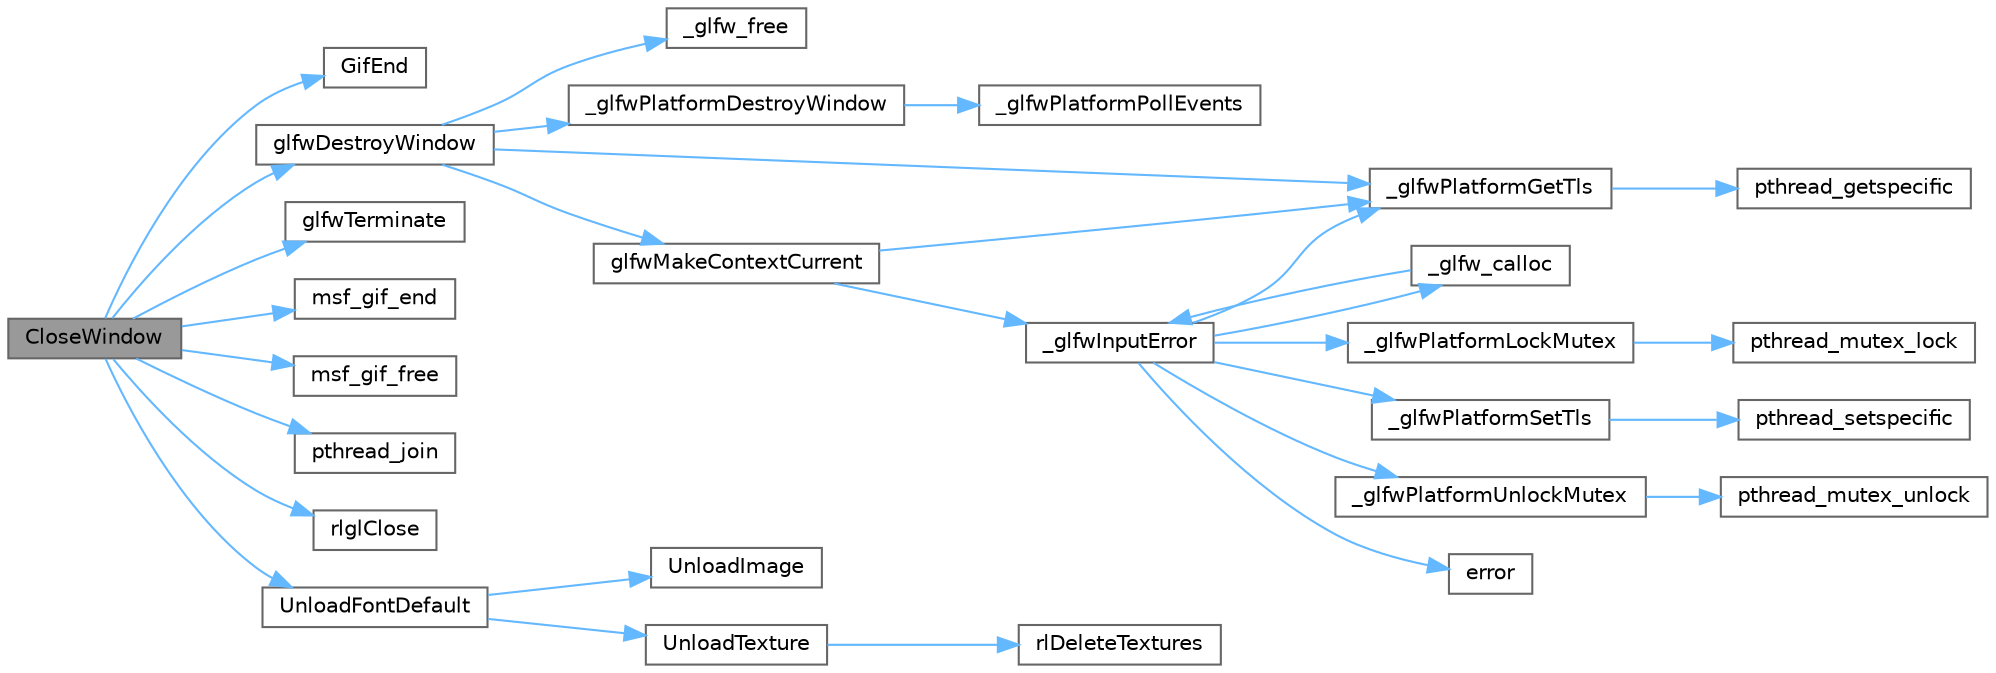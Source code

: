 digraph "CloseWindow"
{
 // LATEX_PDF_SIZE
  bgcolor="transparent";
  edge [fontname=Helvetica,fontsize=10,labelfontname=Helvetica,labelfontsize=10];
  node [fontname=Helvetica,fontsize=10,shape=box,height=0.2,width=0.4];
  rankdir="LR";
  Node1 [id="Node000001",label="CloseWindow",height=0.2,width=0.4,color="gray40", fillcolor="grey60", style="filled", fontcolor="black",tooltip=" "];
  Node1 -> Node2 [id="edge59_Node000001_Node000002",color="steelblue1",style="solid",tooltip=" "];
  Node2 [id="Node000002",label="GifEnd",height=0.2,width=0.4,color="grey40", fillcolor="white", style="filled",URL="$_classes_2lib_2raylib_2src_2external_2rgif_8h.html#a507dc6e654a007379baea679b1ff64ec",tooltip=" "];
  Node1 -> Node3 [id="edge60_Node000001_Node000003",color="steelblue1",style="solid",tooltip=" "];
  Node3 [id="Node000003",label="glfwDestroyWindow",height=0.2,width=0.4,color="grey40", fillcolor="white", style="filled",URL="$group__window.html#ga806747476b7247d292be3711c323ea10",tooltip="Destroys the specified window and its context."];
  Node3 -> Node4 [id="edge61_Node000003_Node000004",color="steelblue1",style="solid",tooltip=" "];
  Node4 [id="Node000004",label="_glfw_free",height=0.2,width=0.4,color="grey40", fillcolor="white", style="filled",URL="$_classes_2lib_2external_2glfw_2src_2init_8c.html#abcf72962b101a8a5c539da1a278b0e9e",tooltip=" "];
  Node3 -> Node5 [id="edge62_Node000003_Node000005",color="steelblue1",style="solid",tooltip=" "];
  Node5 [id="Node000005",label="_glfwPlatformDestroyWindow",height=0.2,width=0.4,color="grey40", fillcolor="white", style="filled",URL="$_classes_2lib_2raylib_2src_2external_2glfw_2src_2cocoa__window_8m.html#a89f7ad4aa22c7f523ab39db732314119",tooltip=" "];
  Node5 -> Node6 [id="edge63_Node000005_Node000006",color="steelblue1",style="solid",tooltip=" "];
  Node6 [id="Node000006",label="_glfwPlatformPollEvents",height=0.2,width=0.4,color="grey40", fillcolor="white", style="filled",URL="$_classes_2lib_2raylib_2src_2external_2glfw_2src_2cocoa__window_8m.html#a3b129633a113e1d2bc159af038629dda",tooltip=" "];
  Node3 -> Node7 [id="edge64_Node000003_Node000007",color="steelblue1",style="solid",tooltip=" "];
  Node7 [id="Node000007",label="_glfwPlatformGetTls",height=0.2,width=0.4,color="grey40", fillcolor="white", style="filled",URL="$_old_2_classes_2lib_2raylib_2src_2external_2glfw_2src_2win32__thread_8c.html#a7d2f6e8ecd2e06f2e86d9446d642bd00",tooltip=" "];
  Node7 -> Node8 [id="edge65_Node000007_Node000008",color="steelblue1",style="solid",tooltip=" "];
  Node8 [id="Node000008",label="pthread_getspecific",height=0.2,width=0.4,color="grey40", fillcolor="white", style="filled",URL="$_classes_2lib_2pthread_8h.html#a118837985ccd3a829c518928ec32c1ac",tooltip=" "];
  Node3 -> Node9 [id="edge66_Node000003_Node000009",color="steelblue1",style="solid",tooltip=" "];
  Node9 [id="Node000009",label="glfwMakeContextCurrent",height=0.2,width=0.4,color="grey40", fillcolor="white", style="filled",URL="$group__context.html#gafd76c93e15ec8b0b90506a9936a46185",tooltip="Makes the context of the specified window current for the calling thread."];
  Node9 -> Node10 [id="edge67_Node000009_Node000010",color="steelblue1",style="solid",tooltip=" "];
  Node10 [id="Node000010",label="_glfwInputError",height=0.2,width=0.4,color="grey40", fillcolor="white", style="filled",URL="$_classes_2lib_2external_2glfw_2src_2init_8c.html#a3287b282ec57a4a89127ae51f49f10f5",tooltip=" "];
  Node10 -> Node11 [id="edge68_Node000010_Node000011",color="steelblue1",style="solid",tooltip=" "];
  Node11 [id="Node000011",label="_glfw_calloc",height=0.2,width=0.4,color="grey40", fillcolor="white", style="filled",URL="$_classes_2lib_2external_2glfw_2src_2init_8c.html#a88a6e01ef5c1245a6d2a5e62b02e5678",tooltip=" "];
  Node11 -> Node10 [id="edge69_Node000011_Node000010",color="steelblue1",style="solid",tooltip=" "];
  Node10 -> Node7 [id="edge70_Node000010_Node000007",color="steelblue1",style="solid",tooltip=" "];
  Node10 -> Node12 [id="edge71_Node000010_Node000012",color="steelblue1",style="solid",tooltip=" "];
  Node12 [id="Node000012",label="_glfwPlatformLockMutex",height=0.2,width=0.4,color="grey40", fillcolor="white", style="filled",URL="$_old_2_classes_2lib_2raylib_2src_2external_2glfw_2src_2win32__thread_8c.html#a2677e4d211fbe9b2dc96d16e91c98930",tooltip=" "];
  Node12 -> Node13 [id="edge72_Node000012_Node000013",color="steelblue1",style="solid",tooltip=" "];
  Node13 [id="Node000013",label="pthread_mutex_lock",height=0.2,width=0.4,color="grey40", fillcolor="white", style="filled",URL="$_classes_2lib_2pthread_8h.html#a4ca880f3d1afbb33cea07c60934cc49a",tooltip=" "];
  Node10 -> Node14 [id="edge73_Node000010_Node000014",color="steelblue1",style="solid",tooltip=" "];
  Node14 [id="Node000014",label="_glfwPlatformSetTls",height=0.2,width=0.4,color="grey40", fillcolor="white", style="filled",URL="$_old_2_classes_2lib_2raylib_2src_2external_2glfw_2src_2win32__thread_8c.html#a302f48b6d4dba6b3579449d8a43cfae7",tooltip=" "];
  Node14 -> Node15 [id="edge74_Node000014_Node000015",color="steelblue1",style="solid",tooltip=" "];
  Node15 [id="Node000015",label="pthread_setspecific",height=0.2,width=0.4,color="grey40", fillcolor="white", style="filled",URL="$_classes_2lib_2pthread_8h.html#a828266e605ec695f7a5b3096b486e70e",tooltip=" "];
  Node10 -> Node16 [id="edge75_Node000010_Node000016",color="steelblue1",style="solid",tooltip=" "];
  Node16 [id="Node000016",label="_glfwPlatformUnlockMutex",height=0.2,width=0.4,color="grey40", fillcolor="white", style="filled",URL="$_old_2_classes_2lib_2raylib_2src_2external_2glfw_2src_2win32__thread_8c.html#a8b7744446237b1c292ba8a0b9d5e7f90",tooltip=" "];
  Node16 -> Node17 [id="edge76_Node000016_Node000017",color="steelblue1",style="solid",tooltip=" "];
  Node17 [id="Node000017",label="pthread_mutex_unlock",height=0.2,width=0.4,color="grey40", fillcolor="white", style="filled",URL="$_classes_2lib_2pthread_8h.html#a7e057138b5fb17da713695ebb25732e1",tooltip=" "];
  Node10 -> Node18 [id="edge77_Node000010_Node000018",color="steelblue1",style="solid",tooltip=" "];
  Node18 [id="Node000018",label="error",height=0.2,width=0.4,color="grey40", fillcolor="white", style="filled",URL="$_classes_2lib_2glm_2test_2core_2core__func__integer__bit__count_8cpp.html#ab34dedbf30a51859090cbab92fa60edb",tooltip=" "];
  Node9 -> Node7 [id="edge78_Node000009_Node000007",color="steelblue1",style="solid",tooltip=" "];
  Node1 -> Node19 [id="edge79_Node000001_Node000019",color="steelblue1",style="solid",tooltip=" "];
  Node19 [id="Node000019",label="glfwTerminate",height=0.2,width=0.4,color="grey40", fillcolor="white", style="filled",URL="$group__init.html#gafd90e6fd4819ea9e22e5e739519a6504",tooltip="Terminates the GLFW library."];
  Node1 -> Node20 [id="edge80_Node000001_Node000020",color="steelblue1",style="solid",tooltip=" "];
  Node20 [id="Node000020",label="msf_gif_end",height=0.2,width=0.4,color="grey40", fillcolor="white", style="filled",URL="$_classes_2lib_2external_2msf__gif_8h.html#a866da5b406360865244db94376ff69c5",tooltip=" "];
  Node1 -> Node21 [id="edge81_Node000001_Node000021",color="steelblue1",style="solid",tooltip=" "];
  Node21 [id="Node000021",label="msf_gif_free",height=0.2,width=0.4,color="grey40", fillcolor="white", style="filled",URL="$_classes_2lib_2external_2msf__gif_8h.html#a1a1d6a8b4cfcdada4ba367d39b4d14c9",tooltip=" "];
  Node1 -> Node22 [id="edge82_Node000001_Node000022",color="steelblue1",style="solid",tooltip=" "];
  Node22 [id="Node000022",label="pthread_join",height=0.2,width=0.4,color="grey40", fillcolor="white", style="filled",URL="$_classes_2lib_2pthread_8h.html#a25b888453922185b872e6c87aee3e214",tooltip=" "];
  Node1 -> Node23 [id="edge83_Node000001_Node000023",color="steelblue1",style="solid",tooltip=" "];
  Node23 [id="Node000023",label="rlglClose",height=0.2,width=0.4,color="grey40", fillcolor="white", style="filled",URL="$_classes_2lib_2raylib_2src_2rlgl_8h.html#a396fee539aae95ba6a5bbf1fd3330182",tooltip=" "];
  Node1 -> Node24 [id="edge84_Node000001_Node000024",color="steelblue1",style="solid",tooltip=" "];
  Node24 [id="Node000024",label="UnloadFontDefault",height=0.2,width=0.4,color="grey40", fillcolor="white", style="filled",URL="$_old_2_classes_2lib_2rtext_8c.html#a24ffb11e46b52a9706555b02ccbc19da",tooltip=" "];
  Node24 -> Node25 [id="edge85_Node000024_Node000025",color="steelblue1",style="solid",tooltip=" "];
  Node25 [id="Node000025",label="UnloadImage",height=0.2,width=0.4,color="grey40", fillcolor="white", style="filled",URL="$_old_2_classes_2lib_2rtextures_8c.html#a5d8cbdba9e93010d7a4344482fd01d2a",tooltip=" "];
  Node24 -> Node26 [id="edge86_Node000024_Node000026",color="steelblue1",style="solid",tooltip=" "];
  Node26 [id="Node000026",label="UnloadTexture",height=0.2,width=0.4,color="grey40", fillcolor="white", style="filled",URL="$_old_2_classes_2lib_2rtextures_8c.html#a3cf28ef459e7ddd2d3e37ac067089321",tooltip=" "];
  Node26 -> Node27 [id="edge87_Node000026_Node000027",color="steelblue1",style="solid",tooltip=" "];
  Node27 [id="Node000027",label="rlDeleteTextures",height=0.2,width=0.4,color="grey40", fillcolor="white", style="filled",URL="$_classes_2lib_2raylib_2src_2rlgl_8h.html#ab13050c2f70a3721c1ddf903c8b10121",tooltip=" "];
}
